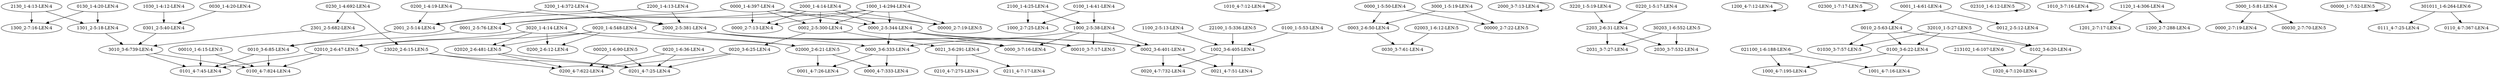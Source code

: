 digraph G {
    "0301_2-5:40-LEN:4" -> "3010_3-6:739-LEN:4";
    "1010_4-7:12-LEN:4" -> "1010_4-7:12-LEN:4";
    "22100_1-5:336-LEN:5" -> "1002_3-6:405-LEN:4";
    "0003_2-6:50-LEN:4" -> "0030_3-7:61-LEN:4";
    "23020_2-6:15-LEN:5" -> "0201_4-7:25-LEN:4";
    "23020_2-6:15-LEN:5" -> "0200_4-7:622-LEN:4";
    "0230_1-4:692-LEN:4" -> "23020_2-6:15-LEN:5";
    "0230_1-4:692-LEN:4" -> "2301_2-5:682-LEN:4";
    "0000_3-6:333-LEN:4" -> "0000_4-7:333-LEN:4";
    "0000_3-6:333-LEN:4" -> "0001_4-7:26-LEN:4";
    "1000_2-5:38-LEN:4" -> "00010_3-7:17-LEN:5";
    "1000_2-5:38-LEN:4" -> "0000_3-6:333-LEN:4";
    "1000_2-5:38-LEN:4" -> "0002_3-6:401-LEN:4";
    "1000_2-5:38-LEN:4" -> "0000_3-7:16-LEN:4";
    "1000_1-4:294-LEN:4" -> "0000_2-7:13-LEN:4";
    "1000_1-4:294-LEN:4" -> "00000_2-7:19-LEN:5";
    "1000_1-4:294-LEN:4" -> "0002_2-5:300-LEN:4";
    "1000_1-4:294-LEN:4" -> "0001_2-5:76-LEN:4";
    "1000_1-4:294-LEN:4" -> "0000_2-5:344-LEN:4";
    "2001_2-5:14-LEN:4" -> "0010_3-6:85-LEN:4";
    "2000_3-7:13-LEN:4" -> "2000_3-7:13-LEN:4";
    "0020_3-6:25-LEN:4" -> "0201_4-7:25-LEN:4";
    "0020_3-6:25-LEN:4" -> "0200_4-7:622-LEN:4";
    "0000_1-5:50-LEN:4" -> "0003_2-6:50-LEN:4";
    "0000_1-5:50-LEN:4" -> "00000_2-7:22-LEN:5";
    "0200_1-4:19-LEN:4" -> "2001_2-5:14-LEN:4";
    "0200_1-4:19-LEN:4" -> "2000_2-5:381-LEN:4";
    "1301_2-5:18-LEN:4" -> "3010_3-6:739-LEN:4";
    "2000_2-5:381-LEN:4" -> "00010_3-7:17-LEN:5";
    "2000_2-5:381-LEN:4" -> "0000_3-6:333-LEN:4";
    "2000_2-5:381-LEN:4" -> "0002_3-6:401-LEN:4";
    "2000_2-5:381-LEN:4" -> "0000_3-7:16-LEN:4";
    "3220_1-5:19-LEN:4" -> "2203_2-6:31-LEN:4";
    "1200_4-7:12-LEN:4" -> "1200_4-7:12-LEN:4";
    "02003_1-6:12-LEN:5" -> "0030_3-7:61-LEN:4";
    "1030_1-4:12-LEN:4" -> "0301_2-5:40-LEN:4";
    "0100_1-4:41-LEN:4" -> "1000_2-5:38-LEN:4";
    "0100_1-4:41-LEN:4" -> "1000_2-7:25-LEN:4";
    "02300_1-7:17-LEN:5" -> "02300_1-7:17-LEN:5";
    "0100_3-6:22-LEN:4" -> "1001_4-7:16-LEN:4";
    "0100_3-6:22-LEN:4" -> "1000_4-7:195-LEN:4";
    "02000_2-6:21-LEN:5" -> "0000_4-7:333-LEN:4";
    "02000_2-6:21-LEN:5" -> "0001_4-7:26-LEN:4";
    "0021_3-6:291-LEN:4" -> "0210_4-7:275-LEN:4";
    "0021_3-6:291-LEN:4" -> "0211_4-7:17-LEN:4";
    "0002_3-6:401-LEN:4" -> "0021_4-7:51-LEN:4";
    "0002_3-6:401-LEN:4" -> "0020_4-7:732-LEN:4";
    "0000_1-4:397-LEN:4" -> "0000_2-7:13-LEN:4";
    "0000_1-4:397-LEN:4" -> "00000_2-7:19-LEN:5";
    "0000_1-4:397-LEN:4" -> "0002_2-5:300-LEN:4";
    "0000_1-4:397-LEN:4" -> "0001_2-5:76-LEN:4";
    "0000_1-4:397-LEN:4" -> "0000_2-5:344-LEN:4";
    "0020_1-6:36-LEN:4" -> "0201_4-7:25-LEN:4";
    "0020_1-6:36-LEN:4" -> "0200_4-7:622-LEN:4";
    "0010_3-6:85-LEN:4" -> "0100_4-7:824-LEN:4";
    "0010_3-6:85-LEN:4" -> "0101_4-7:45-LEN:4";
    "2301_2-5:682-LEN:4" -> "3010_3-6:739-LEN:4";
    "2000_1-4:14-LEN:4" -> "0000_2-7:13-LEN:4";
    "2000_1-4:14-LEN:4" -> "00000_2-7:19-LEN:5";
    "2000_1-4:14-LEN:4" -> "0002_2-5:300-LEN:4";
    "2000_1-4:14-LEN:4" -> "0001_2-5:76-LEN:4";
    "2000_1-4:14-LEN:4" -> "0000_2-5:344-LEN:4";
    "0220_1-5:17-LEN:4" -> "2203_2-6:31-LEN:4";
    "02310_1-6:12-LEN:5" -> "02310_1-6:12-LEN:5";
    "0030_1-4:20-LEN:4" -> "0301_2-5:40-LEN:4";
    "0002_2-5:300-LEN:4" -> "0020_3-6:25-LEN:4";
    "0002_2-5:300-LEN:4" -> "0021_3-6:291-LEN:4";
    "2200_1-4:13-LEN:4" -> "2001_2-5:14-LEN:4";
    "2200_1-4:13-LEN:4" -> "2000_2-5:381-LEN:4";
    "0100_1-5:53-LEN:4" -> "1002_3-6:405-LEN:4";
    "0001_1-4:61-LEN:4" -> "0012_2-5:12-LEN:4";
    "0001_1-4:61-LEN:4" -> "0010_2-5:63-LEN:4";
    "30203_1-6:552-LEN:5" -> "2031_3-7:27-LEN:4";
    "30203_1-6:552-LEN:5" -> "2030_3-7:532-LEN:4";
    "0020_1-4:548-LEN:4" -> "02000_2-6:21-LEN:5";
    "0020_1-4:548-LEN:4" -> "0200_2-6:12-LEN:4";
    "0020_1-4:548-LEN:4" -> "02010_2-6:47-LEN:5";
    "0020_1-4:548-LEN:4" -> "02020_2-6:481-LEN:5";
    "02010_2-6:47-LEN:5" -> "0100_4-7:824-LEN:4";
    "02010_2-6:47-LEN:5" -> "0101_4-7:45-LEN:4";
    "021100_1-6:188-LEN:6" -> "1001_4-7:16-LEN:4";
    "021100_1-6:188-LEN:6" -> "1000_4-7:195-LEN:4";
    "02020_2-6:481-LEN:5" -> "0201_4-7:25-LEN:4";
    "02020_2-6:481-LEN:5" -> "0200_4-7:622-LEN:4";
    "1010_3-7:16-LEN:4" -> "1010_3-7:16-LEN:4";
    "0102_3-6:20-LEN:4" -> "1020_4-7:120-LEN:4";
    "1120_1-4:306-LEN:4" -> "1201_2-7:17-LEN:4";
    "1120_1-4:306-LEN:4" -> "1200_2-7:288-LEN:4";
    "1002_3-6:405-LEN:4" -> "0021_4-7:51-LEN:4";
    "1002_3-6:405-LEN:4" -> "0020_4-7:732-LEN:4";
    "3010_3-6:739-LEN:4" -> "0100_4-7:824-LEN:4";
    "3010_3-6:739-LEN:4" -> "0101_4-7:45-LEN:4";
    "00020_1-6:90-LEN:5" -> "0201_4-7:25-LEN:4";
    "00020_1-6:90-LEN:5" -> "0200_4-7:622-LEN:4";
    "3000_1-5:81-LEN:4" -> "0000_2-7:19-LEN:4";
    "3000_1-5:81-LEN:4" -> "00030_2-7:70-LEN:5";
    "2130_1-4:13-LEN:4" -> "1301_2-5:18-LEN:4";
    "2130_1-4:13-LEN:4" -> "1300_2-7:16-LEN:4";
    "2100_1-4:25-LEN:4" -> "1000_2-5:38-LEN:4";
    "2100_1-4:25-LEN:4" -> "1000_2-7:25-LEN:4";
    "0010_2-5:63-LEN:4" -> "0100_3-6:22-LEN:4";
    "0010_2-5:63-LEN:4" -> "01030_3-7:57-LEN:5";
    "0010_2-5:63-LEN:4" -> "0102_3-6:20-LEN:4";
    "2203_2-6:31-LEN:4" -> "2031_3-7:27-LEN:4";
    "2203_2-6:31-LEN:4" -> "2030_3-7:532-LEN:4";
    "0001_2-5:76-LEN:4" -> "0010_3-6:85-LEN:4";
    "1100_2-5:13-LEN:4" -> "1002_3-6:405-LEN:4";
    "3200_1-4:372-LEN:4" -> "2001_2-5:14-LEN:4";
    "3200_1-4:372-LEN:4" -> "2000_2-5:381-LEN:4";
    "3000_1-5:19-LEN:4" -> "0003_2-6:50-LEN:4";
    "3000_1-5:19-LEN:4" -> "00000_2-7:22-LEN:5";
    "00000_1-7:52-LEN:5" -> "00000_1-7:52-LEN:5";
    "32010_1-5:27-LEN:5" -> "0100_3-6:22-LEN:4";
    "32010_1-5:27-LEN:5" -> "01030_3-7:57-LEN:5";
    "32010_1-5:27-LEN:5" -> "0102_3-6:20-LEN:4";
    "213102_1-6:107-LEN:6" -> "1020_4-7:120-LEN:4";
    "0000_2-5:344-LEN:4" -> "00010_3-7:17-LEN:5";
    "0000_2-5:344-LEN:4" -> "0000_3-6:333-LEN:4";
    "0000_2-5:344-LEN:4" -> "0002_3-6:401-LEN:4";
    "0000_2-5:344-LEN:4" -> "0000_3-7:16-LEN:4";
    "00010_1-6:15-LEN:5" -> "0100_4-7:824-LEN:4";
    "00010_1-6:15-LEN:5" -> "0101_4-7:45-LEN:4";
    "0130_1-4:20-LEN:4" -> "1301_2-5:18-LEN:4";
    "0130_1-4:20-LEN:4" -> "1300_2-7:16-LEN:4";
    "3020_1-4:14-LEN:4" -> "02000_2-6:21-LEN:5";
    "3020_1-4:14-LEN:4" -> "0200_2-6:12-LEN:4";
    "3020_1-4:14-LEN:4" -> "02010_2-6:47-LEN:5";
    "3020_1-4:14-LEN:4" -> "02020_2-6:481-LEN:5";
    "301011_1-6:264-LEN:6" -> "0111_4-7:25-LEN:4";
    "301011_1-6:264-LEN:6" -> "0110_4-7:367-LEN:4";
}
